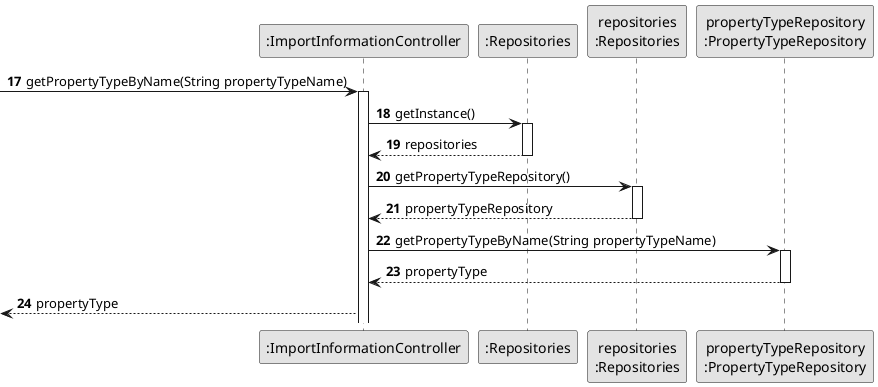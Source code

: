 @startuml
skinparam monochrome true
skinparam packageStyle rectangle
skinparam shadowing false

autonumber

'hide footbox

participant ":ImportInformationController" as CTRL
participant ":Repositories" as Rep
participant "repositories\n:Repositories" as PLAT
participant "propertyTypeRepository\n:PropertyTypeRepository" as ProType

autonumber 17
-> CTRL: getPropertyTypeByName(String propertyTypeName)

activate CTRL
    CTRL -> Rep : getInstance()

    activate Rep

    Rep --> CTRL: repositories
    deactivate Rep

    CTRL -> PLAT : getPropertyTypeRepository()
    activate PLAT

    PLAT --> CTRL : propertyTypeRepository
    deactivate PLAT

    CTRL -> ProType :getPropertyTypeByName(String propertyTypeName)
    activate ProType

    ProType --> CTRL : propertyType
    deactivate ProType

<-- CTRL: propertyType
@enduml